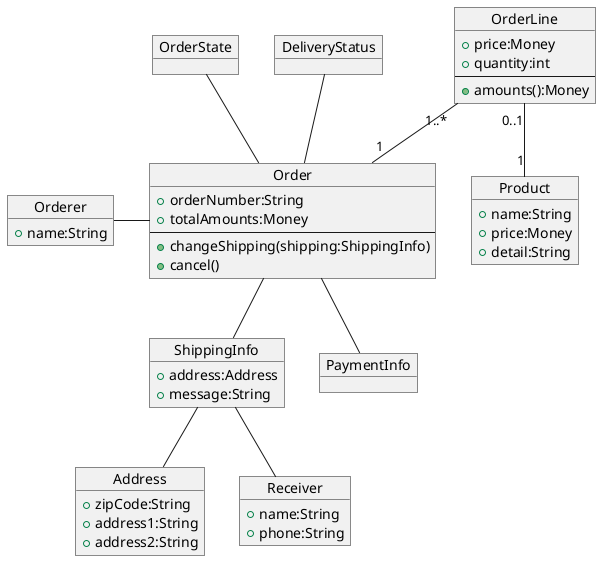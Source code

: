 @startuml

object OrderState {
}

object Order {
    +orderNumber:String
    +totalAmounts:Money
    --
    +changeShipping(shipping:ShippingInfo)
    +cancel()
}

object Orderer {
    +name:String
}

object DeliveryStatus {
}

object ShippingInfo {
    +address:Address
    +message:String
}

object Address {
    +zipCode:String
    +address1:String
    +address2:String
}

object Receiver {
    +name:String
    +phone:String
}

object PaymentInfo {
}

object OrderLine {
    +price:Money
    +quantity:int
    --
    +amounts():Money
}

object Product {
    +name:String
    +price:Money
    +detail:String
}

OrderState -down- Order
Orderer -right- Order
DeliveryStatus -down- Order
Order -down- ShippingInfo
Order -down- PaymentInfo
ShippingInfo -down- Address
ShippingInfo -down- Receiver
Order "1"-[norank]-"1..*" OrderLine
OrderLine "0..1"-down-"1" Product

@enduml